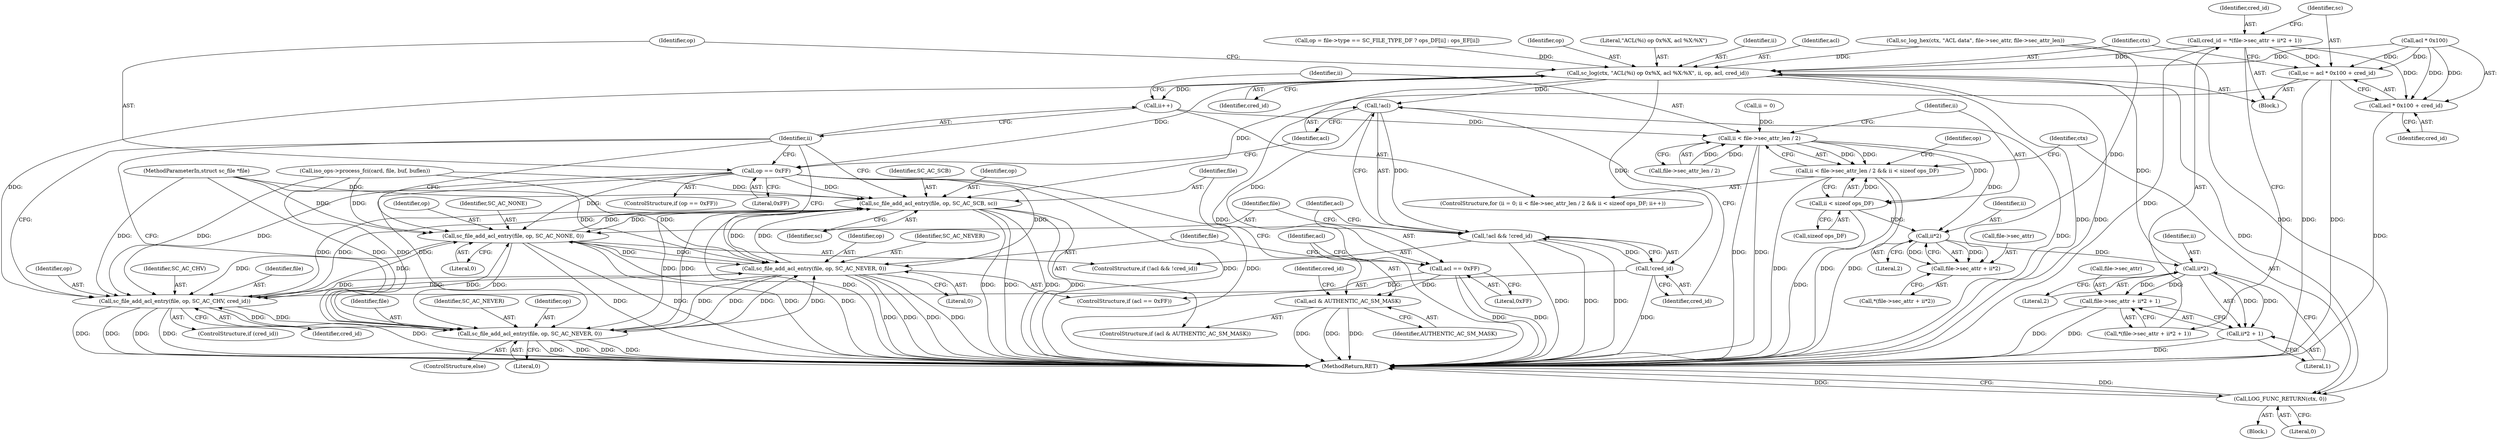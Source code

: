 digraph "0_OpenSC_8fe377e93b4b56060e5bbfb6f3142ceaeca744fa_1@integer" {
"1000298" [label="(Call,cred_id = *(file->sec_attr + ii*2 + 1))"];
"1000311" [label="(Call,sc = acl * 0x100 + cred_id)"];
"1000356" [label="(Call,sc_file_add_acl_entry(file, op, SC_AC_SCB, sc))"];
"1000336" [label="(Call,sc_file_add_acl_entry(file, op, SC_AC_NONE, 0))"];
"1000346" [label="(Call,sc_file_add_acl_entry(file, op, SC_AC_NEVER, 0))"];
"1000364" [label="(Call,sc_file_add_acl_entry(file, op, SC_AC_CHV, cred_id))"];
"1000370" [label="(Call,sc_file_add_acl_entry(file, op, SC_AC_NEVER, 0))"];
"1000313" [label="(Call,acl * 0x100 + cred_id)"];
"1000318" [label="(Call,sc_log(ctx, \"ACL(%i) op 0x%X, acl %X:%X\", ii, op, acl, cred_id))"];
"1000268" [label="(Call,ii++)"];
"1000257" [label="(Call,ii < file->sec_attr_len / 2)"];
"1000256" [label="(Call,ii < file->sec_attr_len / 2 && ii < sizeof ops_DF)"];
"1000264" [label="(Call,ii < sizeof ops_DF)"];
"1000294" [label="(Call,ii*2)"];
"1000290" [label="(Call,file->sec_attr + ii*2)"];
"1000306" [label="(Call,ii*2)"];
"1000301" [label="(Call,file->sec_attr + ii*2 + 1)"];
"1000305" [label="(Call,ii*2 + 1)"];
"1000326" [label="(Call,op == 0xFF)"];
"1000332" [label="(Call,!acl)"];
"1000331" [label="(Call,!acl && !cred_id)"];
"1000343" [label="(Call,acl == 0xFF)"];
"1000353" [label="(Call,acl & AUTHENTIC_AC_SM_MASK)"];
"1000334" [label="(Call,!cred_id)"];
"1000375" [label="(Call,LOG_FUNC_RETURN(ctx, 0))"];
"1000331" [label="(Call,!acl && !cred_id)"];
"1000363" [label="(Identifier,cred_id)"];
"1000105" [label="(Block,)"];
"1000374" [label="(Literal,0)"];
"1000354" [label="(Identifier,acl)"];
"1000371" [label="(Identifier,file)"];
"1000359" [label="(Identifier,SC_AC_SCB)"];
"1000370" [label="(Call,sc_file_add_acl_entry(file, op, SC_AC_NEVER, 0))"];
"1000102" [label="(MethodParameterIn,struct sc_file *file)"];
"1000256" [label="(Call,ii < file->sec_attr_len / 2 && ii < sizeof ops_DF)"];
"1000377" [label="(Literal,0)"];
"1000373" [label="(Identifier,SC_AC_NEVER)"];
"1000296" [label="(Literal,2)"];
"1000258" [label="(Identifier,ii)"];
"1000375" [label="(Call,LOG_FUNC_RETURN(ctx, 0))"];
"1000252" [label="(ControlStructure,for (ii = 0; ii < file->sec_attr_len / 2 && ii < sizeof ops_DF; ii++))"];
"1000346" [label="(Call,sc_file_add_acl_entry(file, op, SC_AC_NEVER, 0))"];
"1000348" [label="(Identifier,op)"];
"1000340" [label="(Literal,0)"];
"1000309" [label="(Literal,1)"];
"1000357" [label="(Identifier,file)"];
"1000353" [label="(Call,acl & AUTHENTIC_AC_SM_MASK)"];
"1000306" [label="(Call,ii*2)"];
"1000266" [label="(Call,sizeof ops_DF)"];
"1000349" [label="(Identifier,SC_AC_NEVER)"];
"1000323" [label="(Identifier,acl)"];
"1000312" [label="(Identifier,sc)"];
"1000356" [label="(Call,sc_file_add_acl_entry(file, op, SC_AC_SCB, sc))"];
"1000305" [label="(Call,ii*2 + 1)"];
"1000330" [label="(ControlStructure,if (!acl && !cred_id))"];
"1000362" [label="(ControlStructure,if (cred_id))"];
"1000270" [label="(Block,)"];
"1000335" [label="(Identifier,cred_id)"];
"1000324" [label="(Identifier,cred_id)"];
"1000337" [label="(Identifier,file)"];
"1000344" [label="(Identifier,acl)"];
"1000311" [label="(Call,sc = acl * 0x100 + cred_id)"];
"1000265" [label="(Identifier,ii)"];
"1000372" [label="(Identifier,op)"];
"1000308" [label="(Literal,2)"];
"1000295" [label="(Identifier,ii)"];
"1000336" [label="(Call,sc_file_add_acl_entry(file, op, SC_AC_NONE, 0))"];
"1000325" [label="(ControlStructure,if (op == 0xFF))"];
"1000307" [label="(Identifier,ii)"];
"1000269" [label="(Identifier,ii)"];
"1000300" [label="(Call,*(file->sec_attr + ii*2 + 1))"];
"1000367" [label="(Identifier,SC_AC_CHV)"];
"1000369" [label="(ControlStructure,else)"];
"1000302" [label="(Call,file->sec_attr)"];
"1000352" [label="(ControlStructure,if (acl & AUTHENTIC_AC_SM_MASK))"];
"1000350" [label="(Literal,0)"];
"1000368" [label="(Identifier,cred_id)"];
"1000332" [label="(Call,!acl)"];
"1000333" [label="(Identifier,acl)"];
"1000181" [label="(Call,iso_ops->process_fci(card, file, buf, buflen))"];
"1000347" [label="(Identifier,file)"];
"1000345" [label="(Literal,0xFF)"];
"1000358" [label="(Identifier,op)"];
"1000298" [label="(Call,cred_id = *(file->sec_attr + ii*2 + 1))"];
"1000378" [label="(MethodReturn,RET)"];
"1000319" [label="(Identifier,ctx)"];
"1000327" [label="(Identifier,op)"];
"1000272" [label="(Call,op = file->type == SC_FILE_TYPE_DF ? ops_DF[ii] : ops_EF[ii])"];
"1000268" [label="(Call,ii++)"];
"1000326" [label="(Call,op == 0xFF)"];
"1000299" [label="(Identifier,cred_id)"];
"1000294" [label="(Call,ii*2)"];
"1000259" [label="(Call,file->sec_attr_len / 2)"];
"1000257" [label="(Call,ii < file->sec_attr_len / 2)"];
"1000328" [label="(Literal,0xFF)"];
"1000273" [label="(Identifier,op)"];
"1000301" [label="(Call,file->sec_attr + ii*2 + 1)"];
"1000343" [label="(Call,acl == 0xFF)"];
"1000290" [label="(Call,file->sec_attr + ii*2)"];
"1000320" [label="(Literal,\"ACL(%i) op 0x%X, acl %X:%X\")"];
"1000264" [label="(Call,ii < sizeof ops_DF)"];
"1000342" [label="(ControlStructure,if (acl == 0xFF))"];
"1000318" [label="(Call,sc_log(ctx, \"ACL(%i) op 0x%X, acl %X:%X\", ii, op, acl, cred_id))"];
"1000317" [label="(Identifier,cred_id)"];
"1000360" [label="(Identifier,sc)"];
"1000364" [label="(Call,sc_file_add_acl_entry(file, op, SC_AC_CHV, cred_id))"];
"1000291" [label="(Call,file->sec_attr)"];
"1000376" [label="(Identifier,ctx)"];
"1000253" [label="(Call,ii = 0)"];
"1000366" [label="(Identifier,op)"];
"1000243" [label="(Call,sc_log_hex(ctx, \"ACL data\", file->sec_attr, file->sec_attr_len))"];
"1000339" [label="(Identifier,SC_AC_NONE)"];
"1000321" [label="(Identifier,ii)"];
"1000365" [label="(Identifier,file)"];
"1000334" [label="(Call,!cred_id)"];
"1000314" [label="(Call,acl * 0x100)"];
"1000313" [label="(Call,acl * 0x100 + cred_id)"];
"1000322" [label="(Identifier,op)"];
"1000355" [label="(Identifier,AUTHENTIC_AC_SM_MASK)"];
"1000338" [label="(Identifier,op)"];
"1000289" [label="(Call,*(file->sec_attr + ii*2))"];
"1000298" -> "1000270"  [label="AST: "];
"1000298" -> "1000300"  [label="CFG: "];
"1000299" -> "1000298"  [label="AST: "];
"1000300" -> "1000298"  [label="AST: "];
"1000312" -> "1000298"  [label="CFG: "];
"1000298" -> "1000378"  [label="DDG: "];
"1000298" -> "1000311"  [label="DDG: "];
"1000298" -> "1000313"  [label="DDG: "];
"1000298" -> "1000318"  [label="DDG: "];
"1000311" -> "1000270"  [label="AST: "];
"1000311" -> "1000313"  [label="CFG: "];
"1000312" -> "1000311"  [label="AST: "];
"1000313" -> "1000311"  [label="AST: "];
"1000319" -> "1000311"  [label="CFG: "];
"1000311" -> "1000378"  [label="DDG: "];
"1000311" -> "1000378"  [label="DDG: "];
"1000314" -> "1000311"  [label="DDG: "];
"1000314" -> "1000311"  [label="DDG: "];
"1000311" -> "1000356"  [label="DDG: "];
"1000356" -> "1000352"  [label="AST: "];
"1000356" -> "1000360"  [label="CFG: "];
"1000357" -> "1000356"  [label="AST: "];
"1000358" -> "1000356"  [label="AST: "];
"1000359" -> "1000356"  [label="AST: "];
"1000360" -> "1000356"  [label="AST: "];
"1000269" -> "1000356"  [label="CFG: "];
"1000356" -> "1000378"  [label="DDG: "];
"1000356" -> "1000378"  [label="DDG: "];
"1000356" -> "1000378"  [label="DDG: "];
"1000356" -> "1000378"  [label="DDG: "];
"1000356" -> "1000378"  [label="DDG: "];
"1000356" -> "1000336"  [label="DDG: "];
"1000356" -> "1000346"  [label="DDG: "];
"1000364" -> "1000356"  [label="DDG: "];
"1000346" -> "1000356"  [label="DDG: "];
"1000370" -> "1000356"  [label="DDG: "];
"1000336" -> "1000356"  [label="DDG: "];
"1000181" -> "1000356"  [label="DDG: "];
"1000102" -> "1000356"  [label="DDG: "];
"1000326" -> "1000356"  [label="DDG: "];
"1000356" -> "1000364"  [label="DDG: "];
"1000356" -> "1000370"  [label="DDG: "];
"1000336" -> "1000330"  [label="AST: "];
"1000336" -> "1000340"  [label="CFG: "];
"1000337" -> "1000336"  [label="AST: "];
"1000338" -> "1000336"  [label="AST: "];
"1000339" -> "1000336"  [label="AST: "];
"1000340" -> "1000336"  [label="AST: "];
"1000269" -> "1000336"  [label="CFG: "];
"1000336" -> "1000378"  [label="DDG: "];
"1000336" -> "1000378"  [label="DDG: "];
"1000336" -> "1000378"  [label="DDG: "];
"1000336" -> "1000378"  [label="DDG: "];
"1000364" -> "1000336"  [label="DDG: "];
"1000346" -> "1000336"  [label="DDG: "];
"1000370" -> "1000336"  [label="DDG: "];
"1000181" -> "1000336"  [label="DDG: "];
"1000102" -> "1000336"  [label="DDG: "];
"1000326" -> "1000336"  [label="DDG: "];
"1000336" -> "1000346"  [label="DDG: "];
"1000336" -> "1000364"  [label="DDG: "];
"1000336" -> "1000370"  [label="DDG: "];
"1000346" -> "1000342"  [label="AST: "];
"1000346" -> "1000350"  [label="CFG: "];
"1000347" -> "1000346"  [label="AST: "];
"1000348" -> "1000346"  [label="AST: "];
"1000349" -> "1000346"  [label="AST: "];
"1000350" -> "1000346"  [label="AST: "];
"1000269" -> "1000346"  [label="CFG: "];
"1000346" -> "1000378"  [label="DDG: "];
"1000346" -> "1000378"  [label="DDG: "];
"1000346" -> "1000378"  [label="DDG: "];
"1000346" -> "1000378"  [label="DDG: "];
"1000364" -> "1000346"  [label="DDG: "];
"1000370" -> "1000346"  [label="DDG: "];
"1000370" -> "1000346"  [label="DDG: "];
"1000181" -> "1000346"  [label="DDG: "];
"1000102" -> "1000346"  [label="DDG: "];
"1000326" -> "1000346"  [label="DDG: "];
"1000346" -> "1000364"  [label="DDG: "];
"1000346" -> "1000370"  [label="DDG: "];
"1000346" -> "1000370"  [label="DDG: "];
"1000364" -> "1000362"  [label="AST: "];
"1000364" -> "1000368"  [label="CFG: "];
"1000365" -> "1000364"  [label="AST: "];
"1000366" -> "1000364"  [label="AST: "];
"1000367" -> "1000364"  [label="AST: "];
"1000368" -> "1000364"  [label="AST: "];
"1000269" -> "1000364"  [label="CFG: "];
"1000364" -> "1000378"  [label="DDG: "];
"1000364" -> "1000378"  [label="DDG: "];
"1000364" -> "1000378"  [label="DDG: "];
"1000364" -> "1000378"  [label="DDG: "];
"1000364" -> "1000378"  [label="DDG: "];
"1000370" -> "1000364"  [label="DDG: "];
"1000181" -> "1000364"  [label="DDG: "];
"1000102" -> "1000364"  [label="DDG: "];
"1000326" -> "1000364"  [label="DDG: "];
"1000318" -> "1000364"  [label="DDG: "];
"1000334" -> "1000364"  [label="DDG: "];
"1000364" -> "1000370"  [label="DDG: "];
"1000370" -> "1000369"  [label="AST: "];
"1000370" -> "1000374"  [label="CFG: "];
"1000371" -> "1000370"  [label="AST: "];
"1000372" -> "1000370"  [label="AST: "];
"1000373" -> "1000370"  [label="AST: "];
"1000374" -> "1000370"  [label="AST: "];
"1000269" -> "1000370"  [label="CFG: "];
"1000370" -> "1000378"  [label="DDG: "];
"1000370" -> "1000378"  [label="DDG: "];
"1000370" -> "1000378"  [label="DDG: "];
"1000370" -> "1000378"  [label="DDG: "];
"1000181" -> "1000370"  [label="DDG: "];
"1000102" -> "1000370"  [label="DDG: "];
"1000326" -> "1000370"  [label="DDG: "];
"1000313" -> "1000317"  [label="CFG: "];
"1000314" -> "1000313"  [label="AST: "];
"1000317" -> "1000313"  [label="AST: "];
"1000313" -> "1000378"  [label="DDG: "];
"1000314" -> "1000313"  [label="DDG: "];
"1000314" -> "1000313"  [label="DDG: "];
"1000318" -> "1000270"  [label="AST: "];
"1000318" -> "1000324"  [label="CFG: "];
"1000319" -> "1000318"  [label="AST: "];
"1000320" -> "1000318"  [label="AST: "];
"1000321" -> "1000318"  [label="AST: "];
"1000322" -> "1000318"  [label="AST: "];
"1000323" -> "1000318"  [label="AST: "];
"1000324" -> "1000318"  [label="AST: "];
"1000327" -> "1000318"  [label="CFG: "];
"1000318" -> "1000378"  [label="DDG: "];
"1000318" -> "1000378"  [label="DDG: "];
"1000318" -> "1000378"  [label="DDG: "];
"1000318" -> "1000268"  [label="DDG: "];
"1000243" -> "1000318"  [label="DDG: "];
"1000306" -> "1000318"  [label="DDG: "];
"1000272" -> "1000318"  [label="DDG: "];
"1000314" -> "1000318"  [label="DDG: "];
"1000318" -> "1000326"  [label="DDG: "];
"1000318" -> "1000332"  [label="DDG: "];
"1000318" -> "1000334"  [label="DDG: "];
"1000318" -> "1000375"  [label="DDG: "];
"1000268" -> "1000252"  [label="AST: "];
"1000268" -> "1000269"  [label="CFG: "];
"1000269" -> "1000268"  [label="AST: "];
"1000258" -> "1000268"  [label="CFG: "];
"1000268" -> "1000257"  [label="DDG: "];
"1000257" -> "1000256"  [label="AST: "];
"1000257" -> "1000259"  [label="CFG: "];
"1000258" -> "1000257"  [label="AST: "];
"1000259" -> "1000257"  [label="AST: "];
"1000265" -> "1000257"  [label="CFG: "];
"1000256" -> "1000257"  [label="CFG: "];
"1000257" -> "1000378"  [label="DDG: "];
"1000257" -> "1000378"  [label="DDG: "];
"1000257" -> "1000256"  [label="DDG: "];
"1000257" -> "1000256"  [label="DDG: "];
"1000253" -> "1000257"  [label="DDG: "];
"1000259" -> "1000257"  [label="DDG: "];
"1000259" -> "1000257"  [label="DDG: "];
"1000257" -> "1000264"  [label="DDG: "];
"1000257" -> "1000294"  [label="DDG: "];
"1000256" -> "1000252"  [label="AST: "];
"1000256" -> "1000264"  [label="CFG: "];
"1000264" -> "1000256"  [label="AST: "];
"1000273" -> "1000256"  [label="CFG: "];
"1000376" -> "1000256"  [label="CFG: "];
"1000256" -> "1000378"  [label="DDG: "];
"1000256" -> "1000378"  [label="DDG: "];
"1000256" -> "1000378"  [label="DDG: "];
"1000264" -> "1000256"  [label="DDG: "];
"1000264" -> "1000266"  [label="CFG: "];
"1000265" -> "1000264"  [label="AST: "];
"1000266" -> "1000264"  [label="AST: "];
"1000264" -> "1000378"  [label="DDG: "];
"1000264" -> "1000294"  [label="DDG: "];
"1000294" -> "1000290"  [label="AST: "];
"1000294" -> "1000296"  [label="CFG: "];
"1000295" -> "1000294"  [label="AST: "];
"1000296" -> "1000294"  [label="AST: "];
"1000290" -> "1000294"  [label="CFG: "];
"1000294" -> "1000290"  [label="DDG: "];
"1000294" -> "1000290"  [label="DDG: "];
"1000294" -> "1000306"  [label="DDG: "];
"1000290" -> "1000289"  [label="AST: "];
"1000291" -> "1000290"  [label="AST: "];
"1000289" -> "1000290"  [label="CFG: "];
"1000243" -> "1000290"  [label="DDG: "];
"1000306" -> "1000305"  [label="AST: "];
"1000306" -> "1000308"  [label="CFG: "];
"1000307" -> "1000306"  [label="AST: "];
"1000308" -> "1000306"  [label="AST: "];
"1000309" -> "1000306"  [label="CFG: "];
"1000306" -> "1000301"  [label="DDG: "];
"1000306" -> "1000301"  [label="DDG: "];
"1000306" -> "1000305"  [label="DDG: "];
"1000306" -> "1000305"  [label="DDG: "];
"1000301" -> "1000300"  [label="AST: "];
"1000301" -> "1000305"  [label="CFG: "];
"1000302" -> "1000301"  [label="AST: "];
"1000305" -> "1000301"  [label="AST: "];
"1000300" -> "1000301"  [label="CFG: "];
"1000301" -> "1000378"  [label="DDG: "];
"1000301" -> "1000378"  [label="DDG: "];
"1000305" -> "1000309"  [label="CFG: "];
"1000309" -> "1000305"  [label="AST: "];
"1000305" -> "1000378"  [label="DDG: "];
"1000326" -> "1000325"  [label="AST: "];
"1000326" -> "1000328"  [label="CFG: "];
"1000327" -> "1000326"  [label="AST: "];
"1000328" -> "1000326"  [label="AST: "];
"1000333" -> "1000326"  [label="CFG: "];
"1000269" -> "1000326"  [label="CFG: "];
"1000326" -> "1000378"  [label="DDG: "];
"1000326" -> "1000378"  [label="DDG: "];
"1000332" -> "1000331"  [label="AST: "];
"1000332" -> "1000333"  [label="CFG: "];
"1000333" -> "1000332"  [label="AST: "];
"1000335" -> "1000332"  [label="CFG: "];
"1000331" -> "1000332"  [label="CFG: "];
"1000332" -> "1000378"  [label="DDG: "];
"1000332" -> "1000331"  [label="DDG: "];
"1000332" -> "1000343"  [label="DDG: "];
"1000331" -> "1000330"  [label="AST: "];
"1000331" -> "1000334"  [label="CFG: "];
"1000334" -> "1000331"  [label="AST: "];
"1000337" -> "1000331"  [label="CFG: "];
"1000344" -> "1000331"  [label="CFG: "];
"1000331" -> "1000378"  [label="DDG: "];
"1000331" -> "1000378"  [label="DDG: "];
"1000331" -> "1000378"  [label="DDG: "];
"1000334" -> "1000331"  [label="DDG: "];
"1000343" -> "1000342"  [label="AST: "];
"1000343" -> "1000345"  [label="CFG: "];
"1000344" -> "1000343"  [label="AST: "];
"1000345" -> "1000343"  [label="AST: "];
"1000347" -> "1000343"  [label="CFG: "];
"1000354" -> "1000343"  [label="CFG: "];
"1000343" -> "1000378"  [label="DDG: "];
"1000343" -> "1000378"  [label="DDG: "];
"1000343" -> "1000353"  [label="DDG: "];
"1000353" -> "1000352"  [label="AST: "];
"1000353" -> "1000355"  [label="CFG: "];
"1000354" -> "1000353"  [label="AST: "];
"1000355" -> "1000353"  [label="AST: "];
"1000357" -> "1000353"  [label="CFG: "];
"1000363" -> "1000353"  [label="CFG: "];
"1000353" -> "1000378"  [label="DDG: "];
"1000353" -> "1000378"  [label="DDG: "];
"1000353" -> "1000378"  [label="DDG: "];
"1000334" -> "1000335"  [label="CFG: "];
"1000335" -> "1000334"  [label="AST: "];
"1000334" -> "1000378"  [label="DDG: "];
"1000375" -> "1000105"  [label="AST: "];
"1000375" -> "1000377"  [label="CFG: "];
"1000376" -> "1000375"  [label="AST: "];
"1000377" -> "1000375"  [label="AST: "];
"1000378" -> "1000375"  [label="CFG: "];
"1000375" -> "1000378"  [label="DDG: "];
"1000375" -> "1000378"  [label="DDG: "];
"1000243" -> "1000375"  [label="DDG: "];
}
